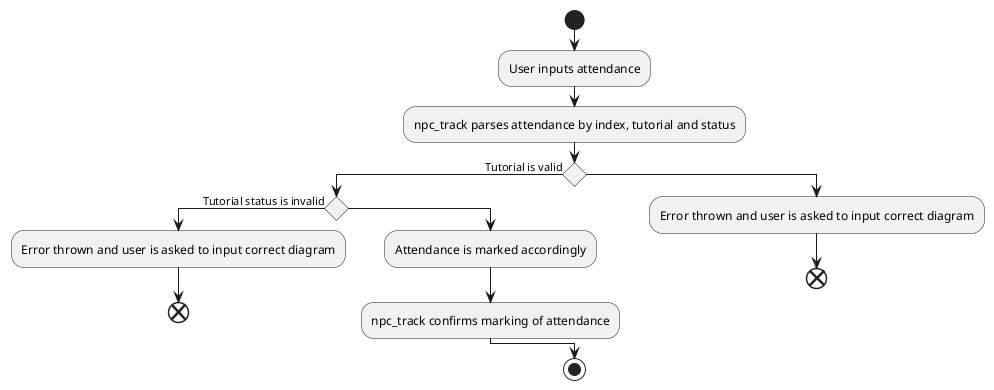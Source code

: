 @startuml
'https://plantuml.com/activity-diagram-beta

start
:User inputs attendance;
:npc_track parses attendance by index, tutorial and status;
if () then (Tutorial is valid)
    if() then (Tutorial status is invalid)
        :Error thrown and user is asked to input correct diagram;
        end
    else ()
        :Attendance is marked accordingly;
        :npc_track confirms marking of attendance;
    endif
else ()
    :Error thrown and user is asked to input correct diagram;
    end
endif

stop

@enduml
